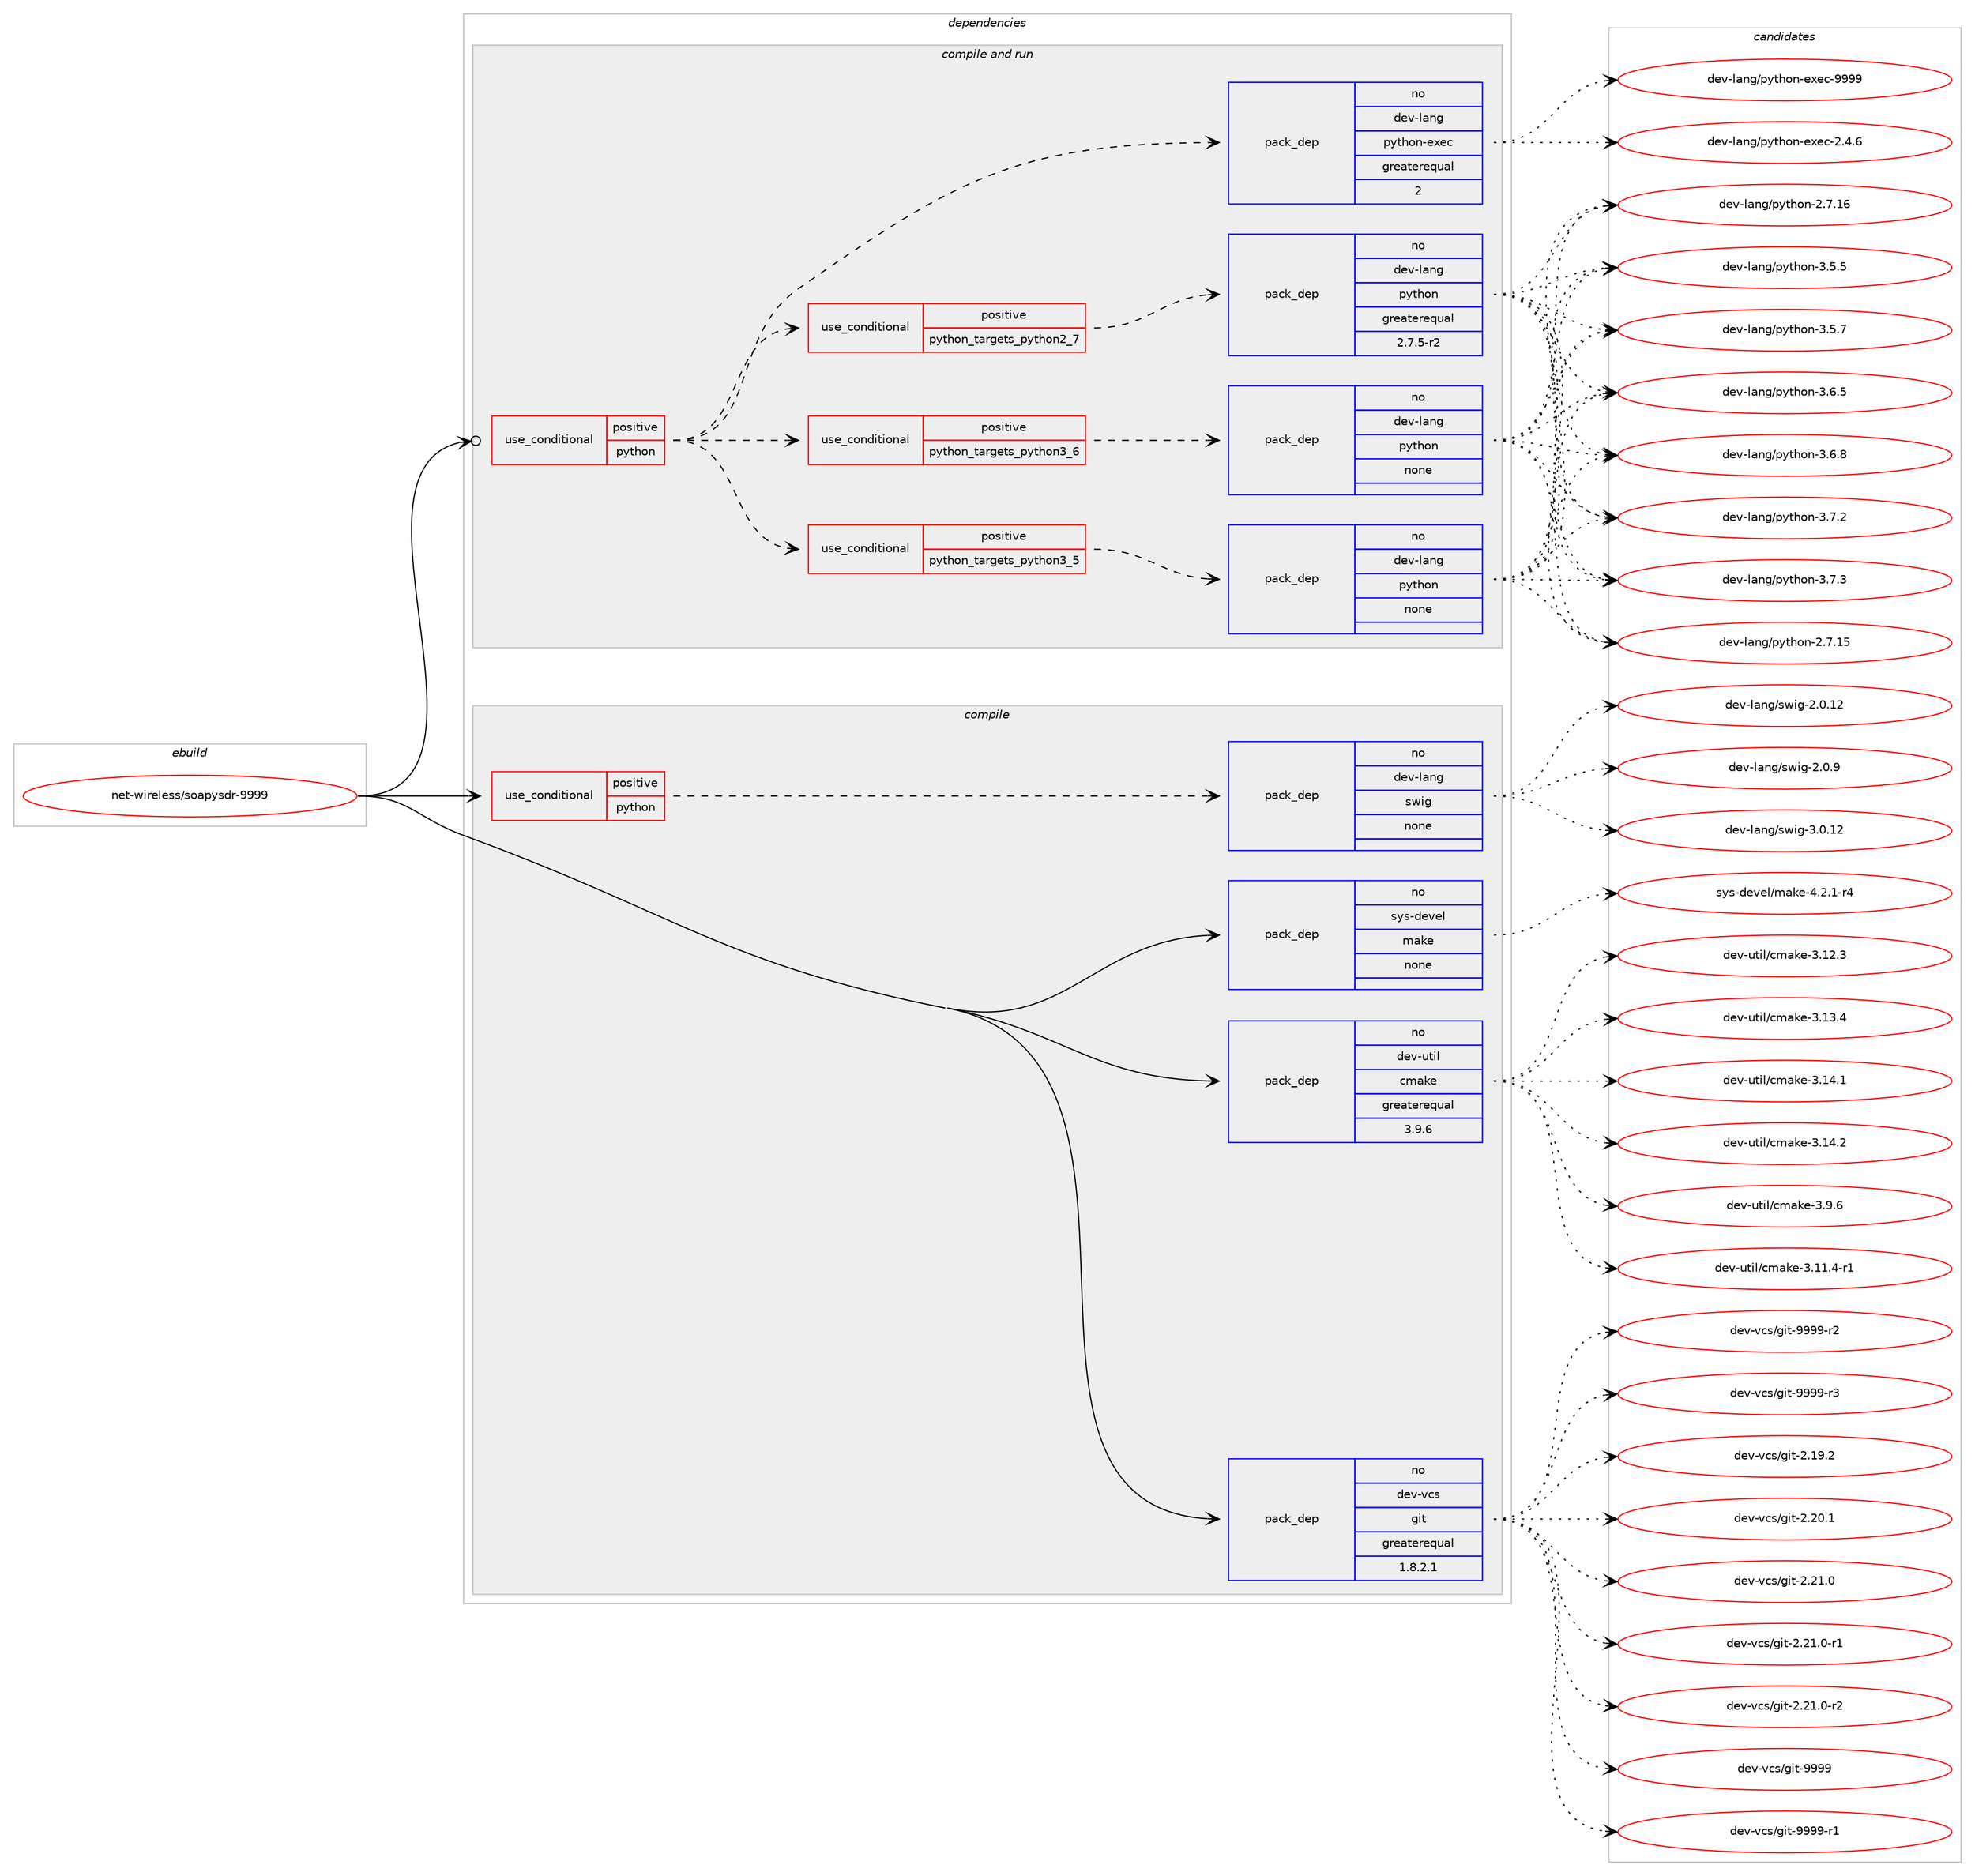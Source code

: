 digraph prolog {

# *************
# Graph options
# *************

newrank=true;
concentrate=true;
compound=true;
graph [rankdir=LR,fontname=Helvetica,fontsize=10,ranksep=1.5];#, ranksep=2.5, nodesep=0.2];
edge  [arrowhead=vee];
node  [fontname=Helvetica,fontsize=10];

# **********
# The ebuild
# **********

subgraph cluster_leftcol {
color=gray;
rank=same;
label=<<i>ebuild</i>>;
id [label="net-wireless/soapysdr-9999", color=red, width=4, href="../net-wireless/soapysdr-9999.svg"];
}

# ****************
# The dependencies
# ****************

subgraph cluster_midcol {
color=gray;
label=<<i>dependencies</i>>;
subgraph cluster_compile {
fillcolor="#eeeeee";
style=filled;
label=<<i>compile</i>>;
subgraph cond1177 {
dependency4650 [label=<<TABLE BORDER="0" CELLBORDER="1" CELLSPACING="0" CELLPADDING="4"><TR><TD ROWSPAN="3" CELLPADDING="10">use_conditional</TD></TR><TR><TD>positive</TD></TR><TR><TD>python</TD></TR></TABLE>>, shape=none, color=red];
subgraph pack3400 {
dependency4651 [label=<<TABLE BORDER="0" CELLBORDER="1" CELLSPACING="0" CELLPADDING="4" WIDTH="220"><TR><TD ROWSPAN="6" CELLPADDING="30">pack_dep</TD></TR><TR><TD WIDTH="110">no</TD></TR><TR><TD>dev-lang</TD></TR><TR><TD>swig</TD></TR><TR><TD>none</TD></TR><TR><TD></TD></TR></TABLE>>, shape=none, color=blue];
}
dependency4650:e -> dependency4651:w [weight=20,style="dashed",arrowhead="vee"];
}
id:e -> dependency4650:w [weight=20,style="solid",arrowhead="vee"];
subgraph pack3401 {
dependency4652 [label=<<TABLE BORDER="0" CELLBORDER="1" CELLSPACING="0" CELLPADDING="4" WIDTH="220"><TR><TD ROWSPAN="6" CELLPADDING="30">pack_dep</TD></TR><TR><TD WIDTH="110">no</TD></TR><TR><TD>dev-util</TD></TR><TR><TD>cmake</TD></TR><TR><TD>greaterequal</TD></TR><TR><TD>3.9.6</TD></TR></TABLE>>, shape=none, color=blue];
}
id:e -> dependency4652:w [weight=20,style="solid",arrowhead="vee"];
subgraph pack3402 {
dependency4653 [label=<<TABLE BORDER="0" CELLBORDER="1" CELLSPACING="0" CELLPADDING="4" WIDTH="220"><TR><TD ROWSPAN="6" CELLPADDING="30">pack_dep</TD></TR><TR><TD WIDTH="110">no</TD></TR><TR><TD>dev-vcs</TD></TR><TR><TD>git</TD></TR><TR><TD>greaterequal</TD></TR><TR><TD>1.8.2.1</TD></TR></TABLE>>, shape=none, color=blue];
}
id:e -> dependency4653:w [weight=20,style="solid",arrowhead="vee"];
subgraph pack3403 {
dependency4654 [label=<<TABLE BORDER="0" CELLBORDER="1" CELLSPACING="0" CELLPADDING="4" WIDTH="220"><TR><TD ROWSPAN="6" CELLPADDING="30">pack_dep</TD></TR><TR><TD WIDTH="110">no</TD></TR><TR><TD>sys-devel</TD></TR><TR><TD>make</TD></TR><TR><TD>none</TD></TR><TR><TD></TD></TR></TABLE>>, shape=none, color=blue];
}
id:e -> dependency4654:w [weight=20,style="solid",arrowhead="vee"];
}
subgraph cluster_compileandrun {
fillcolor="#eeeeee";
style=filled;
label=<<i>compile and run</i>>;
subgraph cond1178 {
dependency4655 [label=<<TABLE BORDER="0" CELLBORDER="1" CELLSPACING="0" CELLPADDING="4"><TR><TD ROWSPAN="3" CELLPADDING="10">use_conditional</TD></TR><TR><TD>positive</TD></TR><TR><TD>python</TD></TR></TABLE>>, shape=none, color=red];
subgraph cond1179 {
dependency4656 [label=<<TABLE BORDER="0" CELLBORDER="1" CELLSPACING="0" CELLPADDING="4"><TR><TD ROWSPAN="3" CELLPADDING="10">use_conditional</TD></TR><TR><TD>positive</TD></TR><TR><TD>python_targets_python2_7</TD></TR></TABLE>>, shape=none, color=red];
subgraph pack3404 {
dependency4657 [label=<<TABLE BORDER="0" CELLBORDER="1" CELLSPACING="0" CELLPADDING="4" WIDTH="220"><TR><TD ROWSPAN="6" CELLPADDING="30">pack_dep</TD></TR><TR><TD WIDTH="110">no</TD></TR><TR><TD>dev-lang</TD></TR><TR><TD>python</TD></TR><TR><TD>greaterequal</TD></TR><TR><TD>2.7.5-r2</TD></TR></TABLE>>, shape=none, color=blue];
}
dependency4656:e -> dependency4657:w [weight=20,style="dashed",arrowhead="vee"];
}
dependency4655:e -> dependency4656:w [weight=20,style="dashed",arrowhead="vee"];
subgraph cond1180 {
dependency4658 [label=<<TABLE BORDER="0" CELLBORDER="1" CELLSPACING="0" CELLPADDING="4"><TR><TD ROWSPAN="3" CELLPADDING="10">use_conditional</TD></TR><TR><TD>positive</TD></TR><TR><TD>python_targets_python3_5</TD></TR></TABLE>>, shape=none, color=red];
subgraph pack3405 {
dependency4659 [label=<<TABLE BORDER="0" CELLBORDER="1" CELLSPACING="0" CELLPADDING="4" WIDTH="220"><TR><TD ROWSPAN="6" CELLPADDING="30">pack_dep</TD></TR><TR><TD WIDTH="110">no</TD></TR><TR><TD>dev-lang</TD></TR><TR><TD>python</TD></TR><TR><TD>none</TD></TR><TR><TD></TD></TR></TABLE>>, shape=none, color=blue];
}
dependency4658:e -> dependency4659:w [weight=20,style="dashed",arrowhead="vee"];
}
dependency4655:e -> dependency4658:w [weight=20,style="dashed",arrowhead="vee"];
subgraph cond1181 {
dependency4660 [label=<<TABLE BORDER="0" CELLBORDER="1" CELLSPACING="0" CELLPADDING="4"><TR><TD ROWSPAN="3" CELLPADDING="10">use_conditional</TD></TR><TR><TD>positive</TD></TR><TR><TD>python_targets_python3_6</TD></TR></TABLE>>, shape=none, color=red];
subgraph pack3406 {
dependency4661 [label=<<TABLE BORDER="0" CELLBORDER="1" CELLSPACING="0" CELLPADDING="4" WIDTH="220"><TR><TD ROWSPAN="6" CELLPADDING="30">pack_dep</TD></TR><TR><TD WIDTH="110">no</TD></TR><TR><TD>dev-lang</TD></TR><TR><TD>python</TD></TR><TR><TD>none</TD></TR><TR><TD></TD></TR></TABLE>>, shape=none, color=blue];
}
dependency4660:e -> dependency4661:w [weight=20,style="dashed",arrowhead="vee"];
}
dependency4655:e -> dependency4660:w [weight=20,style="dashed",arrowhead="vee"];
subgraph pack3407 {
dependency4662 [label=<<TABLE BORDER="0" CELLBORDER="1" CELLSPACING="0" CELLPADDING="4" WIDTH="220"><TR><TD ROWSPAN="6" CELLPADDING="30">pack_dep</TD></TR><TR><TD WIDTH="110">no</TD></TR><TR><TD>dev-lang</TD></TR><TR><TD>python-exec</TD></TR><TR><TD>greaterequal</TD></TR><TR><TD>2</TD></TR></TABLE>>, shape=none, color=blue];
}
dependency4655:e -> dependency4662:w [weight=20,style="dashed",arrowhead="vee"];
}
id:e -> dependency4655:w [weight=20,style="solid",arrowhead="odotvee"];
}
subgraph cluster_run {
fillcolor="#eeeeee";
style=filled;
label=<<i>run</i>>;
}
}

# **************
# The candidates
# **************

subgraph cluster_choices {
rank=same;
color=gray;
label=<<i>candidates</i>>;

subgraph choice3400 {
color=black;
nodesep=1;
choice10010111845108971101034711511910510345504648464950 [label="dev-lang/swig-2.0.12", color=red, width=4,href="../dev-lang/swig-2.0.12.svg"];
choice100101118451089711010347115119105103455046484657 [label="dev-lang/swig-2.0.9", color=red, width=4,href="../dev-lang/swig-2.0.9.svg"];
choice10010111845108971101034711511910510345514648464950 [label="dev-lang/swig-3.0.12", color=red, width=4,href="../dev-lang/swig-3.0.12.svg"];
dependency4651:e -> choice10010111845108971101034711511910510345504648464950:w [style=dotted,weight="100"];
dependency4651:e -> choice100101118451089711010347115119105103455046484657:w [style=dotted,weight="100"];
dependency4651:e -> choice10010111845108971101034711511910510345514648464950:w [style=dotted,weight="100"];
}
subgraph choice3401 {
color=black;
nodesep=1;
choice10010111845117116105108479910997107101455146494946524511449 [label="dev-util/cmake-3.11.4-r1", color=red, width=4,href="../dev-util/cmake-3.11.4-r1.svg"];
choice1001011184511711610510847991099710710145514649504651 [label="dev-util/cmake-3.12.3", color=red, width=4,href="../dev-util/cmake-3.12.3.svg"];
choice1001011184511711610510847991099710710145514649514652 [label="dev-util/cmake-3.13.4", color=red, width=4,href="../dev-util/cmake-3.13.4.svg"];
choice1001011184511711610510847991099710710145514649524649 [label="dev-util/cmake-3.14.1", color=red, width=4,href="../dev-util/cmake-3.14.1.svg"];
choice1001011184511711610510847991099710710145514649524650 [label="dev-util/cmake-3.14.2", color=red, width=4,href="../dev-util/cmake-3.14.2.svg"];
choice10010111845117116105108479910997107101455146574654 [label="dev-util/cmake-3.9.6", color=red, width=4,href="../dev-util/cmake-3.9.6.svg"];
dependency4652:e -> choice10010111845117116105108479910997107101455146494946524511449:w [style=dotted,weight="100"];
dependency4652:e -> choice1001011184511711610510847991099710710145514649504651:w [style=dotted,weight="100"];
dependency4652:e -> choice1001011184511711610510847991099710710145514649514652:w [style=dotted,weight="100"];
dependency4652:e -> choice1001011184511711610510847991099710710145514649524649:w [style=dotted,weight="100"];
dependency4652:e -> choice1001011184511711610510847991099710710145514649524650:w [style=dotted,weight="100"];
dependency4652:e -> choice10010111845117116105108479910997107101455146574654:w [style=dotted,weight="100"];
}
subgraph choice3402 {
color=black;
nodesep=1;
choice10010111845118991154710310511645504649574650 [label="dev-vcs/git-2.19.2", color=red, width=4,href="../dev-vcs/git-2.19.2.svg"];
choice10010111845118991154710310511645504650484649 [label="dev-vcs/git-2.20.1", color=red, width=4,href="../dev-vcs/git-2.20.1.svg"];
choice10010111845118991154710310511645504650494648 [label="dev-vcs/git-2.21.0", color=red, width=4,href="../dev-vcs/git-2.21.0.svg"];
choice100101118451189911547103105116455046504946484511449 [label="dev-vcs/git-2.21.0-r1", color=red, width=4,href="../dev-vcs/git-2.21.0-r1.svg"];
choice100101118451189911547103105116455046504946484511450 [label="dev-vcs/git-2.21.0-r2", color=red, width=4,href="../dev-vcs/git-2.21.0-r2.svg"];
choice1001011184511899115471031051164557575757 [label="dev-vcs/git-9999", color=red, width=4,href="../dev-vcs/git-9999.svg"];
choice10010111845118991154710310511645575757574511449 [label="dev-vcs/git-9999-r1", color=red, width=4,href="../dev-vcs/git-9999-r1.svg"];
choice10010111845118991154710310511645575757574511450 [label="dev-vcs/git-9999-r2", color=red, width=4,href="../dev-vcs/git-9999-r2.svg"];
choice10010111845118991154710310511645575757574511451 [label="dev-vcs/git-9999-r3", color=red, width=4,href="../dev-vcs/git-9999-r3.svg"];
dependency4653:e -> choice10010111845118991154710310511645504649574650:w [style=dotted,weight="100"];
dependency4653:e -> choice10010111845118991154710310511645504650484649:w [style=dotted,weight="100"];
dependency4653:e -> choice10010111845118991154710310511645504650494648:w [style=dotted,weight="100"];
dependency4653:e -> choice100101118451189911547103105116455046504946484511449:w [style=dotted,weight="100"];
dependency4653:e -> choice100101118451189911547103105116455046504946484511450:w [style=dotted,weight="100"];
dependency4653:e -> choice1001011184511899115471031051164557575757:w [style=dotted,weight="100"];
dependency4653:e -> choice10010111845118991154710310511645575757574511449:w [style=dotted,weight="100"];
dependency4653:e -> choice10010111845118991154710310511645575757574511450:w [style=dotted,weight="100"];
dependency4653:e -> choice10010111845118991154710310511645575757574511451:w [style=dotted,weight="100"];
}
subgraph choice3403 {
color=black;
nodesep=1;
choice1151211154510010111810110847109971071014552465046494511452 [label="sys-devel/make-4.2.1-r4", color=red, width=4,href="../sys-devel/make-4.2.1-r4.svg"];
dependency4654:e -> choice1151211154510010111810110847109971071014552465046494511452:w [style=dotted,weight="100"];
}
subgraph choice3404 {
color=black;
nodesep=1;
choice10010111845108971101034711212111610411111045504655464953 [label="dev-lang/python-2.7.15", color=red, width=4,href="../dev-lang/python-2.7.15.svg"];
choice10010111845108971101034711212111610411111045504655464954 [label="dev-lang/python-2.7.16", color=red, width=4,href="../dev-lang/python-2.7.16.svg"];
choice100101118451089711010347112121116104111110455146534653 [label="dev-lang/python-3.5.5", color=red, width=4,href="../dev-lang/python-3.5.5.svg"];
choice100101118451089711010347112121116104111110455146534655 [label="dev-lang/python-3.5.7", color=red, width=4,href="../dev-lang/python-3.5.7.svg"];
choice100101118451089711010347112121116104111110455146544653 [label="dev-lang/python-3.6.5", color=red, width=4,href="../dev-lang/python-3.6.5.svg"];
choice100101118451089711010347112121116104111110455146544656 [label="dev-lang/python-3.6.8", color=red, width=4,href="../dev-lang/python-3.6.8.svg"];
choice100101118451089711010347112121116104111110455146554650 [label="dev-lang/python-3.7.2", color=red, width=4,href="../dev-lang/python-3.7.2.svg"];
choice100101118451089711010347112121116104111110455146554651 [label="dev-lang/python-3.7.3", color=red, width=4,href="../dev-lang/python-3.7.3.svg"];
dependency4657:e -> choice10010111845108971101034711212111610411111045504655464953:w [style=dotted,weight="100"];
dependency4657:e -> choice10010111845108971101034711212111610411111045504655464954:w [style=dotted,weight="100"];
dependency4657:e -> choice100101118451089711010347112121116104111110455146534653:w [style=dotted,weight="100"];
dependency4657:e -> choice100101118451089711010347112121116104111110455146534655:w [style=dotted,weight="100"];
dependency4657:e -> choice100101118451089711010347112121116104111110455146544653:w [style=dotted,weight="100"];
dependency4657:e -> choice100101118451089711010347112121116104111110455146544656:w [style=dotted,weight="100"];
dependency4657:e -> choice100101118451089711010347112121116104111110455146554650:w [style=dotted,weight="100"];
dependency4657:e -> choice100101118451089711010347112121116104111110455146554651:w [style=dotted,weight="100"];
}
subgraph choice3405 {
color=black;
nodesep=1;
choice10010111845108971101034711212111610411111045504655464953 [label="dev-lang/python-2.7.15", color=red, width=4,href="../dev-lang/python-2.7.15.svg"];
choice10010111845108971101034711212111610411111045504655464954 [label="dev-lang/python-2.7.16", color=red, width=4,href="../dev-lang/python-2.7.16.svg"];
choice100101118451089711010347112121116104111110455146534653 [label="dev-lang/python-3.5.5", color=red, width=4,href="../dev-lang/python-3.5.5.svg"];
choice100101118451089711010347112121116104111110455146534655 [label="dev-lang/python-3.5.7", color=red, width=4,href="../dev-lang/python-3.5.7.svg"];
choice100101118451089711010347112121116104111110455146544653 [label="dev-lang/python-3.6.5", color=red, width=4,href="../dev-lang/python-3.6.5.svg"];
choice100101118451089711010347112121116104111110455146544656 [label="dev-lang/python-3.6.8", color=red, width=4,href="../dev-lang/python-3.6.8.svg"];
choice100101118451089711010347112121116104111110455146554650 [label="dev-lang/python-3.7.2", color=red, width=4,href="../dev-lang/python-3.7.2.svg"];
choice100101118451089711010347112121116104111110455146554651 [label="dev-lang/python-3.7.3", color=red, width=4,href="../dev-lang/python-3.7.3.svg"];
dependency4659:e -> choice10010111845108971101034711212111610411111045504655464953:w [style=dotted,weight="100"];
dependency4659:e -> choice10010111845108971101034711212111610411111045504655464954:w [style=dotted,weight="100"];
dependency4659:e -> choice100101118451089711010347112121116104111110455146534653:w [style=dotted,weight="100"];
dependency4659:e -> choice100101118451089711010347112121116104111110455146534655:w [style=dotted,weight="100"];
dependency4659:e -> choice100101118451089711010347112121116104111110455146544653:w [style=dotted,weight="100"];
dependency4659:e -> choice100101118451089711010347112121116104111110455146544656:w [style=dotted,weight="100"];
dependency4659:e -> choice100101118451089711010347112121116104111110455146554650:w [style=dotted,weight="100"];
dependency4659:e -> choice100101118451089711010347112121116104111110455146554651:w [style=dotted,weight="100"];
}
subgraph choice3406 {
color=black;
nodesep=1;
choice10010111845108971101034711212111610411111045504655464953 [label="dev-lang/python-2.7.15", color=red, width=4,href="../dev-lang/python-2.7.15.svg"];
choice10010111845108971101034711212111610411111045504655464954 [label="dev-lang/python-2.7.16", color=red, width=4,href="../dev-lang/python-2.7.16.svg"];
choice100101118451089711010347112121116104111110455146534653 [label="dev-lang/python-3.5.5", color=red, width=4,href="../dev-lang/python-3.5.5.svg"];
choice100101118451089711010347112121116104111110455146534655 [label="dev-lang/python-3.5.7", color=red, width=4,href="../dev-lang/python-3.5.7.svg"];
choice100101118451089711010347112121116104111110455146544653 [label="dev-lang/python-3.6.5", color=red, width=4,href="../dev-lang/python-3.6.5.svg"];
choice100101118451089711010347112121116104111110455146544656 [label="dev-lang/python-3.6.8", color=red, width=4,href="../dev-lang/python-3.6.8.svg"];
choice100101118451089711010347112121116104111110455146554650 [label="dev-lang/python-3.7.2", color=red, width=4,href="../dev-lang/python-3.7.2.svg"];
choice100101118451089711010347112121116104111110455146554651 [label="dev-lang/python-3.7.3", color=red, width=4,href="../dev-lang/python-3.7.3.svg"];
dependency4661:e -> choice10010111845108971101034711212111610411111045504655464953:w [style=dotted,weight="100"];
dependency4661:e -> choice10010111845108971101034711212111610411111045504655464954:w [style=dotted,weight="100"];
dependency4661:e -> choice100101118451089711010347112121116104111110455146534653:w [style=dotted,weight="100"];
dependency4661:e -> choice100101118451089711010347112121116104111110455146534655:w [style=dotted,weight="100"];
dependency4661:e -> choice100101118451089711010347112121116104111110455146544653:w [style=dotted,weight="100"];
dependency4661:e -> choice100101118451089711010347112121116104111110455146544656:w [style=dotted,weight="100"];
dependency4661:e -> choice100101118451089711010347112121116104111110455146554650:w [style=dotted,weight="100"];
dependency4661:e -> choice100101118451089711010347112121116104111110455146554651:w [style=dotted,weight="100"];
}
subgraph choice3407 {
color=black;
nodesep=1;
choice1001011184510897110103471121211161041111104510112010199455046524654 [label="dev-lang/python-exec-2.4.6", color=red, width=4,href="../dev-lang/python-exec-2.4.6.svg"];
choice10010111845108971101034711212111610411111045101120101994557575757 [label="dev-lang/python-exec-9999", color=red, width=4,href="../dev-lang/python-exec-9999.svg"];
dependency4662:e -> choice1001011184510897110103471121211161041111104510112010199455046524654:w [style=dotted,weight="100"];
dependency4662:e -> choice10010111845108971101034711212111610411111045101120101994557575757:w [style=dotted,weight="100"];
}
}

}
